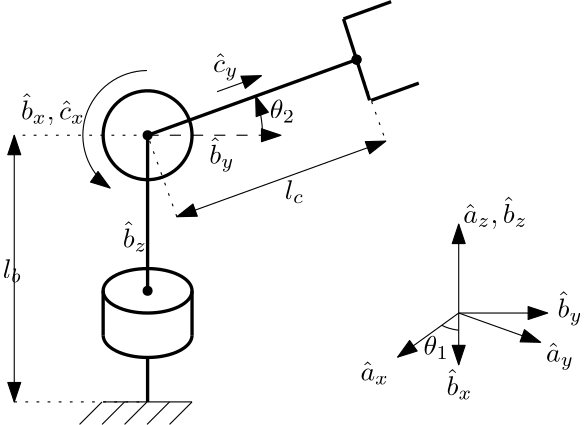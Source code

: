 <?xml version="1.0"?>
<!DOCTYPE ipe SYSTEM "ipe.dtd">
<ipe version="70218" creator="Ipe 7.2.24">
<info created="D:20231002122006" modified="D:20231003214105"/>
<ipestyle name="basic">
<symbol name="arrow/arc(spx)">
<path stroke="sym-stroke" fill="sym-stroke" pen="sym-pen">
0 0 m
-1 0.333 l
-1 -0.333 l
h
</path>
</symbol>
<symbol name="arrow/farc(spx)">
<path stroke="sym-stroke" fill="white" pen="sym-pen">
0 0 m
-1 0.333 l
-1 -0.333 l
h
</path>
</symbol>
<symbol name="arrow/ptarc(spx)">
<path stroke="sym-stroke" fill="sym-stroke" pen="sym-pen">
0 0 m
-1 0.333 l
-0.8 0 l
-1 -0.333 l
h
</path>
</symbol>
<symbol name="arrow/fptarc(spx)">
<path stroke="sym-stroke" fill="white" pen="sym-pen">
0 0 m
-1 0.333 l
-0.8 0 l
-1 -0.333 l
h
</path>
</symbol>
<symbol name="mark/circle(sx)" transformations="translations">
<path fill="sym-stroke">
0.6 0 0 0.6 0 0 e
0.4 0 0 0.4 0 0 e
</path>
</symbol>
<symbol name="mark/disk(sx)" transformations="translations">
<path fill="sym-stroke">
0.6 0 0 0.6 0 0 e
</path>
</symbol>
<symbol name="mark/fdisk(sfx)" transformations="translations">
<group>
<path fill="sym-fill">
0.5 0 0 0.5 0 0 e
</path>
<path fill="sym-stroke" fillrule="eofill">
0.6 0 0 0.6 0 0 e
0.4 0 0 0.4 0 0 e
</path>
</group>
</symbol>
<symbol name="mark/box(sx)" transformations="translations">
<path fill="sym-stroke" fillrule="eofill">
-0.6 -0.6 m
0.6 -0.6 l
0.6 0.6 l
-0.6 0.6 l
h
-0.4 -0.4 m
0.4 -0.4 l
0.4 0.4 l
-0.4 0.4 l
h
</path>
</symbol>
<symbol name="mark/square(sx)" transformations="translations">
<path fill="sym-stroke">
-0.6 -0.6 m
0.6 -0.6 l
0.6 0.6 l
-0.6 0.6 l
h
</path>
</symbol>
<symbol name="mark/fsquare(sfx)" transformations="translations">
<group>
<path fill="sym-fill">
-0.5 -0.5 m
0.5 -0.5 l
0.5 0.5 l
-0.5 0.5 l
h
</path>
<path fill="sym-stroke" fillrule="eofill">
-0.6 -0.6 m
0.6 -0.6 l
0.6 0.6 l
-0.6 0.6 l
h
-0.4 -0.4 m
0.4 -0.4 l
0.4 0.4 l
-0.4 0.4 l
h
</path>
</group>
</symbol>
<symbol name="mark/cross(sx)" transformations="translations">
<group>
<path fill="sym-stroke">
-0.43 -0.57 m
0.57 0.43 l
0.43 0.57 l
-0.57 -0.43 l
h
</path>
<path fill="sym-stroke">
-0.43 0.57 m
0.57 -0.43 l
0.43 -0.57 l
-0.57 0.43 l
h
</path>
</group>
</symbol>
<symbol name="arrow/fnormal(spx)">
<path stroke="sym-stroke" fill="white" pen="sym-pen">
0 0 m
-1 0.333 l
-1 -0.333 l
h
</path>
</symbol>
<symbol name="arrow/pointed(spx)">
<path stroke="sym-stroke" fill="sym-stroke" pen="sym-pen">
0 0 m
-1 0.333 l
-0.8 0 l
-1 -0.333 l
h
</path>
</symbol>
<symbol name="arrow/fpointed(spx)">
<path stroke="sym-stroke" fill="white" pen="sym-pen">
0 0 m
-1 0.333 l
-0.8 0 l
-1 -0.333 l
h
</path>
</symbol>
<symbol name="arrow/linear(spx)">
<path stroke="sym-stroke" pen="sym-pen">
-1 0.333 m
0 0 l
-1 -0.333 l
</path>
</symbol>
<symbol name="arrow/fdouble(spx)">
<path stroke="sym-stroke" fill="white" pen="sym-pen">
0 0 m
-1 0.333 l
-1 -0.333 l
h
-1 0 m
-2 0.333 l
-2 -0.333 l
h
</path>
</symbol>
<symbol name="arrow/double(spx)">
<path stroke="sym-stroke" fill="sym-stroke" pen="sym-pen">
0 0 m
-1 0.333 l
-1 -0.333 l
h
-1 0 m
-2 0.333 l
-2 -0.333 l
h
</path>
</symbol>
<symbol name="arrow/mid-normal(spx)">
<path stroke="sym-stroke" fill="sym-stroke" pen="sym-pen">
0.5 0 m
-0.5 0.333 l
-0.5 -0.333 l
h
</path>
</symbol>
<symbol name="arrow/mid-fnormal(spx)">
<path stroke="sym-stroke" fill="white" pen="sym-pen">
0.5 0 m
-0.5 0.333 l
-0.5 -0.333 l
h
</path>
</symbol>
<symbol name="arrow/mid-pointed(spx)">
<path stroke="sym-stroke" fill="sym-stroke" pen="sym-pen">
0.5 0 m
-0.5 0.333 l
-0.3 0 l
-0.5 -0.333 l
h
</path>
</symbol>
<symbol name="arrow/mid-fpointed(spx)">
<path stroke="sym-stroke" fill="white" pen="sym-pen">
0.5 0 m
-0.5 0.333 l
-0.3 0 l
-0.5 -0.333 l
h
</path>
</symbol>
<symbol name="arrow/mid-double(spx)">
<path stroke="sym-stroke" fill="sym-stroke" pen="sym-pen">
1 0 m
0 0.333 l
0 -0.333 l
h
0 0 m
-1 0.333 l
-1 -0.333 l
h
</path>
</symbol>
<symbol name="arrow/mid-fdouble(spx)">
<path stroke="sym-stroke" fill="white" pen="sym-pen">
1 0 m
0 0.333 l
0 -0.333 l
h
0 0 m
-1 0.333 l
-1 -0.333 l
h
</path>
</symbol>
<anglesize name="22.5 deg" value="22.5"/>
<anglesize name="30 deg" value="30"/>
<anglesize name="45 deg" value="45"/>
<anglesize name="60 deg" value="60"/>
<anglesize name="90 deg" value="90"/>
<arrowsize name="large" value="10"/>
<arrowsize name="small" value="5"/>
<arrowsize name="tiny" value="3"/>
<color name="blue" value="0 0 1"/>
<color name="brown" value="0.647 0.165 0.165"/>
<color name="darkblue" value="0 0 0.545"/>
<color name="darkcyan" value="0 0.545 0.545"/>
<color name="darkgray" value="0.663"/>
<color name="darkgreen" value="0 0.392 0"/>
<color name="darkmagenta" value="0.545 0 0.545"/>
<color name="darkorange" value="1 0.549 0"/>
<color name="darkred" value="0.545 0 0"/>
<color name="gold" value="1 0.843 0"/>
<color name="gray" value="0.745"/>
<color name="green" value="0 1 0"/>
<color name="lightblue" value="0.678 0.847 0.902"/>
<color name="lightcyan" value="0.878 1 1"/>
<color name="lightgray" value="0.827"/>
<color name="lightgreen" value="0.565 0.933 0.565"/>
<color name="lightyellow" value="1 1 0.878"/>
<color name="navy" value="0 0 0.502"/>
<color name="orange" value="1 0.647 0"/>
<color name="pink" value="1 0.753 0.796"/>
<color name="purple" value="0.627 0.125 0.941"/>
<color name="red" value="1 0 0"/>
<color name="seagreen" value="0.18 0.545 0.341"/>
<color name="turquoise" value="0.251 0.878 0.816"/>
<color name="violet" value="0.933 0.51 0.933"/>
<color name="yellow" value="1 1 0"/>
<dashstyle name="dash dot dotted" value="[4 2 1 2 1 2] 0"/>
<dashstyle name="dash dotted" value="[4 2 1 2] 0"/>
<dashstyle name="dashed" value="[4] 0"/>
<dashstyle name="dotted" value="[1 3] 0"/>
<gridsize name="10 pts (~3.5 mm)" value="10"/>
<gridsize name="14 pts (~5 mm)" value="14"/>
<gridsize name="16 pts (~6 mm)" value="16"/>
<gridsize name="20 pts (~7 mm)" value="20"/>
<gridsize name="28 pts (~10 mm)" value="28"/>
<gridsize name="32 pts (~12 mm)" value="32"/>
<gridsize name="4 pts" value="4"/>
<gridsize name="56 pts (~20 mm)" value="56"/>
<gridsize name="8 pts (~3 mm)" value="8"/>
<opacity name="10%" value="0.1"/>
<opacity name="30%" value="0.3"/>
<opacity name="50%" value="0.5"/>
<opacity name="75%" value="0.75"/>
<pen name="fat" value="1.2"/>
<pen name="heavier" value="0.8"/>
<pen name="ultrafat" value="2"/>
<symbolsize name="large" value="5"/>
<symbolsize name="small" value="2"/>
<symbolsize name="tiny" value="1.1"/>
<textsize name="Huge" value="\Huge"/>
<textsize name="LARGE" value="\LARGE"/>
<textsize name="Large" value="\Large"/>
<textsize name="footnote" value="\footnotesize"/>
<textsize name="huge" value="\huge"/>
<textsize name="large" value="\large"/>
<textsize name="small" value="\small"/>
<textsize name="tiny" value="\tiny"/>
<textstyle name="center" begin="\begin{center}" end="\end{center}"/>
<textstyle name="item" begin="\begin{itemize}\item{}" end="\end{itemize}"/>
<textstyle name="itemize" begin="\begin{itemize}" end="\end{itemize}"/>
<tiling name="falling" angle="-60" step="4" width="1"/>
<tiling name="rising" angle="30" step="4" width="1"/>
</ipestyle>
<page>
<layer name="alpha"/>
<view layers="alpha" active="alpha"/>
<path layer="alpha" matrix="0.5 0 0 0.25 72 488" stroke="black" pen="fat">
32 0 0 32 144 640 e
</path>
<use matrix="1 0 0 1 -4.77526 27.2257" name="mark/disk(sx)" pos="224 704" size="normal" stroke="black"/>
<use name="mark/disk(sx)" pos="144 704" size="normal" stroke="black"/>
<use name="mark/disk(sx)" pos="144 648" size="normal" stroke="black"/>
<use matrix="1 0 0 1 -4.77526 27.2257" name="mark/disk(sx)" pos="224 704" size="normal" stroke="black"/>
<path stroke="black" pen="fat">
144 648 m
144 704 l
</path>
<path matrix="1 0 0 0.5 0 320" stroke="black" pen="fat">
128 624 m
16 0 0 16 144 624 160 624 a
</path>
<path matrix="1.17539 0.425401 -0.425401 1.17539 142.584 -232.375" stroke="black" pen="fat">
256 704 m
320 704 l
</path>
<path matrix="0.940309 0.340321 -0.340321 0.940309 142.867 -45.0999" stroke="black" pen="fat">
16 0 0 16 256 704 e
</path>
<path stroke="black" dash="dashed" arrow="normal/normal">
144 704 m
192 704 l
</path>
<path stroke="black" pen="fat">
128 648 m
128 632 l
</path>
<path stroke="black" pen="fat">
160 648 m
160 632 l
</path>
<text matrix="1 0 0 1 -2.93221 -2.93221" transformations="translations" pos="190.94 712.967" stroke="black" type="label" width="9.146" height="6.923" depth="1.49" valign="baseline" style="math">\theta_2</text>
<path stroke="black" arrow="normal/normal">
185.372 704 m
41.3718 0 0 41.3718 144 704 182.902 718.08 a
</path>
<text matrix="1 0 0 1 66.2629 105.474" transformations="translations" pos="99.9358 588.296" stroke="black" type="label" width="9.064" height="9.548" depth="2.85" valign="baseline" style="math">\hat{b}_y</text>
<path stroke="black" arrow="normal/normal">
143.763 727.306 m
23.3076 0 0 23.3076 144 704 130.505 684.996 a
</path>
<text matrix="1 0 0 1 -1.52047 121.351" transformations="translations" pos="99.9358 588.296" stroke="black" type="label" width="23.047" height="9.555" depth="1.93" valign="baseline" style="math">\hat{b}_x,\hat{c}_x</text>
<path matrix="1 0 0 1 64 0" stroke="black" arrow="normal/normal">
192 640 m
224 640 l
</path>
<path matrix="1 0 0 1 64 0" stroke="black" arrow="normal/normal">
192 640 m
192 672 l
</path>
<path matrix="1 0 0 1 64 0" stroke="black" arrow="normal/normal">
192 640 m
221.486 629.46 l
</path>
<path matrix="1 0 0 1 64 0" stroke="black" arrow="normal/normal">
192 640 m
170.012 624.123 l
</path>
<path matrix="3.0205 0 0 1.16538 -323.937 -105.842" stroke="black" arrow="normal/normal">
192 640 m
192 624 l
</path>
<text matrix="1 0 0 1 59.3247 0.967302" transformations="translations" pos="184 624" stroke="black" type="label" width="9.146" height="6.923" depth="1.49" valign="baseline" style="math">\theta_1</text>
<path matrix="1 0 0 1 64 0" stroke="black">
185.9 635.596 m
188.267 634.295
192 633.798 c
</path>
<text matrix="1 0 0 1 120.678 27.4442" transformations="translations" pos="99.9358 588.296" stroke="black" type="label" width="10.282" height="6.923" depth="1.49" valign="baseline" style="math">\hat{a}_x</text>
<text matrix="1 0 0 1 151.702 22.075" transformations="translations" pos="99.9358 588.296" stroke="black" type="label" width="9.292" height="9.552" depth="1.49" valign="baseline" style="math">\hat{b}_x</text>
<text matrix="1 0 0 1 187.499 34.1447" transformations="translations" pos="99.9358 588.296" stroke="black" type="label" width="10.055" height="6.919" depth="2.85" valign="baseline" style="math">\hat{a}_y</text>
<text matrix="1 0 0 1 191.675 50.1158" transformations="translations" pos="99.9358 588.296" stroke="black" type="label" width="9.064" height="9.548" depth="2.85" valign="baseline" style="math">\hat{b}_y</text>
<text matrix="1 0 0 1 157.668 84.1228" transformations="translations" pos="99.9358 588.296" stroke="black" type="label" width="23.151" height="9.555" depth="1.93" valign="baseline" style="math">\hat{a}_z, \hat{b}_z</text>
<text matrix="1 0 0 1 35.088 75.2808" transformations="translations" pos="99.9358 588.296" stroke="black" type="label" width="8.866" height="9.552" depth="1.49" valign="baseline" style="math">\hat{b}_z</text>
<path stroke="black" pen="fat">
144 624 m
144 608 l
</path>
<path stroke="black">
128 608 m
160 608 l
</path>
<group matrix="0.506183 0 0 0.506183 79.0106 300.24">
<path stroke="black">
96 608 m
80 592 l
</path>
<path stroke="black">
112 608 m
96 592 l
</path>
<path stroke="black">
128 608 m
112 592 l
</path>
<path stroke="black">
144 608 m
128 592 l
</path>
<path stroke="black">
160 608 m
144 592 l
</path>
</group>
<path stroke="black" arrow="normal/normal" rarrow="normal/normal">
96 704 m
96 608 l
</path>
<path matrix="1 0 0 1 10.5262 -29.3354" stroke="black" arrow="normal/normal" rarrow="normal/normal">
144 704 m
219.225 731.226 l
</path>
<path stroke="black" dash="dotted">
144 704 m
96 704 l
</path>
<path stroke="black" dash="dotted">
96 608 m
143.802 608 l
</path>
<path stroke="black" dash="dotted">
154.526 674.665 m
144 704 l
</path>
<path stroke="black" dash="dotted">
219.225 731.226 m
229.751 701.89 l
</path>
<text matrix="1 0 0 1 31.4986 -14.2363" transformations="translations" pos="60.3683 666.742" stroke="black" type="label" width="6.974" height="6.923" depth="1.49" valign="baseline" style="math">l_b</text>
<text matrix="1 0 0 1 132.99 14.2364" transformations="translations" pos="60.3683 666.742" stroke="black" type="label" width="7.031" height="6.923" depth="1.49" valign="baseline" style="math">l_c</text>
<group matrix="1 0 0 1 4.00201 -14.3405">
<text matrix="1 0 0 1 63.5932 152.705" transformations="translations" pos="99.9358 588.296" stroke="black" type="label" width="9.1" height="6.919" depth="2.85" valign="baseline" style="math">\hat{c}_y</text>
<path matrix="0.249438 0.0902773 -0.0902773 0.249438 164.711 535.302" stroke="black" arrow="normal/normal">
256 704 m
320 704 l
</path>
</group>
<path matrix="0.146715 -0.458085 0.458085 0.146715 -145.519 759.869" stroke="black" pen="fat">
256 704 m
320 704 l
</path>
<path matrix="0.267812 0.0969275 -0.0969275 0.267812 214.209 532.533" stroke="black" pen="fat">
256 704 m
320 704 l
</path>
<path matrix="0.267812 0.0969275 -0.0969275 0.267812 224.165 503.205" stroke="black" pen="fat">
256 704 m
320 704 l
</path>
</page>
</ipe>
